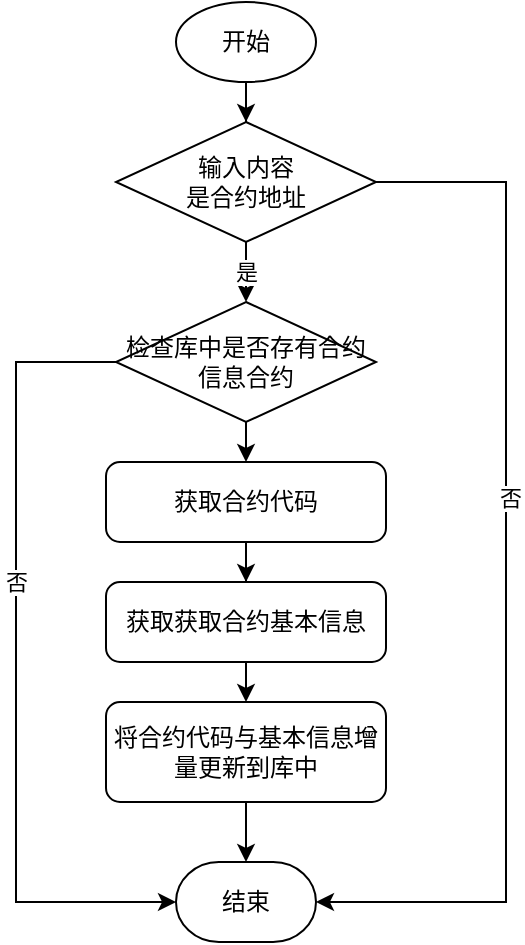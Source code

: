 <mxfile version="14.2.4" type="github"><diagram id="C5RBs43oDa-KdzZeNtuy" name="Page-1"><mxGraphModel dx="1188" dy="627" grid="1" gridSize="10" guides="1" tooltips="1" connect="1" arrows="1" fold="1" page="1" pageScale="1" pageWidth="827" pageHeight="1169" math="0" shadow="0"><root><mxCell id="WIyWlLk6GJQsqaUBKTNV-0"/><mxCell id="WIyWlLk6GJQsqaUBKTNV-1" parent="WIyWlLk6GJQsqaUBKTNV-0"/><mxCell id="D1-YBusbFk8xAOi95iSE-8" style="edgeStyle=orthogonalEdgeStyle;rounded=0;orthogonalLoop=1;jettySize=auto;html=1;exitX=0.5;exitY=1;exitDx=0;exitDy=0;exitPerimeter=0;" edge="1" parent="WIyWlLk6GJQsqaUBKTNV-1" source="D1-YBusbFk8xAOi95iSE-2" target="D1-YBusbFk8xAOi95iSE-5"><mxGeometry relative="1" as="geometry"/></mxCell><mxCell id="D1-YBusbFk8xAOi95iSE-2" value="开始" style="strokeWidth=1;html=1;shape=mxgraph.flowchart.start_1;whiteSpace=wrap;" vertex="1" parent="WIyWlLk6GJQsqaUBKTNV-1"><mxGeometry x="480" y="130" width="70" height="40" as="geometry"/></mxCell><mxCell id="D1-YBusbFk8xAOi95iSE-3" value="结束" style="strokeWidth=1;html=1;shape=mxgraph.flowchart.terminator;whiteSpace=wrap;" vertex="1" parent="WIyWlLk6GJQsqaUBKTNV-1"><mxGeometry x="480" y="560" width="70" height="40" as="geometry"/></mxCell><mxCell id="D1-YBusbFk8xAOi95iSE-14" style="edgeStyle=orthogonalEdgeStyle;rounded=0;orthogonalLoop=1;jettySize=auto;html=1;exitX=0.5;exitY=1;exitDx=0;exitDy=0;" edge="1" parent="WIyWlLk6GJQsqaUBKTNV-1" source="D1-YBusbFk8xAOi95iSE-4" target="D1-YBusbFk8xAOi95iSE-9"><mxGeometry relative="1" as="geometry"/></mxCell><mxCell id="D1-YBusbFk8xAOi95iSE-4" value="获取合约代码" style="rounded=1;whiteSpace=wrap;html=1;absoluteArcSize=1;arcSize=14;strokeWidth=1;" vertex="1" parent="WIyWlLk6GJQsqaUBKTNV-1"><mxGeometry x="445" y="360" width="140" height="40" as="geometry"/></mxCell><mxCell id="D1-YBusbFk8xAOi95iSE-6" style="edgeStyle=orthogonalEdgeStyle;rounded=0;orthogonalLoop=1;jettySize=auto;html=1;entryX=1;entryY=0.5;entryDx=0;entryDy=0;entryPerimeter=0;exitX=1;exitY=0.5;exitDx=0;exitDy=0;exitPerimeter=0;" edge="1" parent="WIyWlLk6GJQsqaUBKTNV-1" source="D1-YBusbFk8xAOi95iSE-5" target="D1-YBusbFk8xAOi95iSE-3"><mxGeometry relative="1" as="geometry"><Array as="points"><mxPoint x="645" y="220"/><mxPoint x="645" y="580"/></Array></mxGeometry></mxCell><mxCell id="D1-YBusbFk8xAOi95iSE-7" value="否" style="edgeLabel;html=1;align=center;verticalAlign=middle;resizable=0;points=[];" vertex="1" connectable="0" parent="D1-YBusbFk8xAOi95iSE-6"><mxGeometry x="-0.143" y="2" relative="1" as="geometry"><mxPoint as="offset"/></mxGeometry></mxCell><mxCell id="D1-YBusbFk8xAOi95iSE-12" value="是" style="edgeStyle=orthogonalEdgeStyle;rounded=0;orthogonalLoop=1;jettySize=auto;html=1;exitX=0.5;exitY=1;exitDx=0;exitDy=0;exitPerimeter=0;entryX=0.5;entryY=0;entryDx=0;entryDy=0;entryPerimeter=0;" edge="1" parent="WIyWlLk6GJQsqaUBKTNV-1" source="D1-YBusbFk8xAOi95iSE-5" target="D1-YBusbFk8xAOi95iSE-10"><mxGeometry relative="1" as="geometry"><mxPoint x="540" y="310.0" as="sourcePoint"/></mxGeometry></mxCell><mxCell id="D1-YBusbFk8xAOi95iSE-5" value="&lt;div&gt;输入内容&lt;/div&gt;&lt;div&gt;是合约地址&lt;/div&gt;" style="strokeWidth=1;html=1;shape=mxgraph.flowchart.decision;whiteSpace=wrap;" vertex="1" parent="WIyWlLk6GJQsqaUBKTNV-1"><mxGeometry x="450" y="190" width="130" height="60" as="geometry"/></mxCell><mxCell id="D1-YBusbFk8xAOi95iSE-17" style="edgeStyle=orthogonalEdgeStyle;rounded=0;orthogonalLoop=1;jettySize=auto;html=1;exitX=0.5;exitY=1;exitDx=0;exitDy=0;entryX=0.5;entryY=0;entryDx=0;entryDy=0;" edge="1" parent="WIyWlLk6GJQsqaUBKTNV-1" source="D1-YBusbFk8xAOi95iSE-9" target="D1-YBusbFk8xAOi95iSE-16"><mxGeometry relative="1" as="geometry"/></mxCell><mxCell id="D1-YBusbFk8xAOi95iSE-9" value="获取获取合约基本信息" style="rounded=1;whiteSpace=wrap;html=1;absoluteArcSize=1;arcSize=14;strokeWidth=1;" vertex="1" parent="WIyWlLk6GJQsqaUBKTNV-1"><mxGeometry x="445" y="420" width="140" height="40" as="geometry"/></mxCell><mxCell id="D1-YBusbFk8xAOi95iSE-11" style="edgeStyle=orthogonalEdgeStyle;rounded=0;orthogonalLoop=1;jettySize=auto;html=1;exitX=0;exitY=0.5;exitDx=0;exitDy=0;exitPerimeter=0;entryX=0;entryY=0.5;entryDx=0;entryDy=0;entryPerimeter=0;" edge="1" parent="WIyWlLk6GJQsqaUBKTNV-1" source="D1-YBusbFk8xAOi95iSE-10" target="D1-YBusbFk8xAOi95iSE-3"><mxGeometry relative="1" as="geometry"><mxPoint x="390" y="670" as="targetPoint"/><Array as="points"><mxPoint x="400" y="310"/><mxPoint x="400" y="580"/></Array></mxGeometry></mxCell><mxCell id="D1-YBusbFk8xAOi95iSE-15" value="否" style="edgeLabel;html=1;align=center;verticalAlign=middle;resizable=0;points=[];" vertex="1" connectable="0" parent="D1-YBusbFk8xAOi95iSE-11"><mxGeometry x="-0.203" relative="1" as="geometry"><mxPoint as="offset"/></mxGeometry></mxCell><mxCell id="D1-YBusbFk8xAOi95iSE-13" style="edgeStyle=orthogonalEdgeStyle;rounded=0;orthogonalLoop=1;jettySize=auto;html=1;exitX=0.5;exitY=1;exitDx=0;exitDy=0;exitPerimeter=0;entryX=0.5;entryY=0;entryDx=0;entryDy=0;" edge="1" parent="WIyWlLk6GJQsqaUBKTNV-1" source="D1-YBusbFk8xAOi95iSE-10" target="D1-YBusbFk8xAOi95iSE-4"><mxGeometry relative="1" as="geometry"/></mxCell><mxCell id="D1-YBusbFk8xAOi95iSE-10" value="&lt;div&gt;检查库中是否存有合约信息合约&lt;br&gt;&lt;/div&gt;" style="strokeWidth=1;html=1;shape=mxgraph.flowchart.decision;whiteSpace=wrap;" vertex="1" parent="WIyWlLk6GJQsqaUBKTNV-1"><mxGeometry x="450" y="280" width="130" height="60" as="geometry"/></mxCell><mxCell id="D1-YBusbFk8xAOi95iSE-18" style="edgeStyle=orthogonalEdgeStyle;rounded=0;orthogonalLoop=1;jettySize=auto;html=1;exitX=0.5;exitY=1;exitDx=0;exitDy=0;" edge="1" parent="WIyWlLk6GJQsqaUBKTNV-1" source="D1-YBusbFk8xAOi95iSE-16" target="D1-YBusbFk8xAOi95iSE-3"><mxGeometry relative="1" as="geometry"/></mxCell><mxCell id="D1-YBusbFk8xAOi95iSE-16" value="将合约代码与基本信息增量更新到库中" style="rounded=1;whiteSpace=wrap;html=1;absoluteArcSize=1;arcSize=14;strokeWidth=1;" vertex="1" parent="WIyWlLk6GJQsqaUBKTNV-1"><mxGeometry x="445" y="480" width="140" height="50" as="geometry"/></mxCell></root></mxGraphModel></diagram></mxfile>